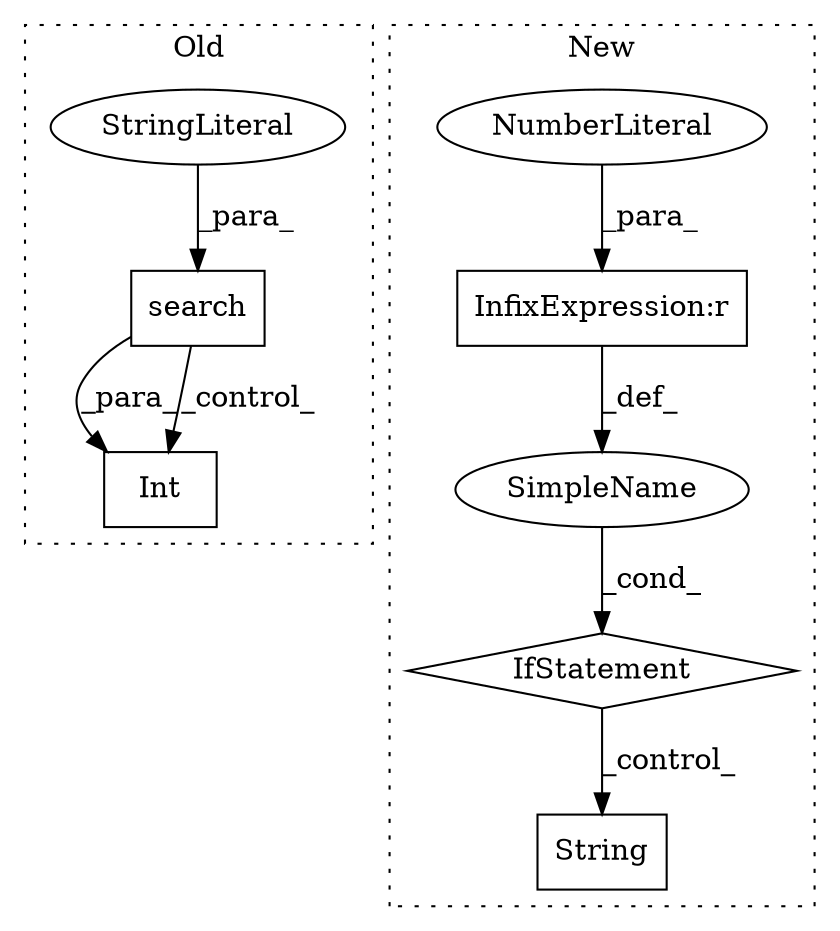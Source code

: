 digraph G {
subgraph cluster0 {
1 [label="search" a="32" s="23503,23541" l="7,1" shape="box"];
3 [label="StringLiteral" a="45" s="23510" l="11" shape="ellipse"];
4 [label="Int" a="32" s="23717,23769" l="4,1" shape="box"];
label = "Old";
style="dotted";
}
subgraph cluster1 {
2 [label="String" a="32" s="23993,24003" l="7,1" shape="box"];
5 [label="IfStatement" a="25" s="23949,23960" l="4,2" shape="diamond"];
6 [label="SimpleName" a="42" s="" l="" shape="ellipse"];
7 [label="InfixExpression:r" a="27" s="23956" l="3" shape="box"];
8 [label="NumberLiteral" a="34" s="23959" l="1" shape="ellipse"];
label = "New";
style="dotted";
}
1 -> 4 [label="_para_"];
1 -> 4 [label="_control_"];
3 -> 1 [label="_para_"];
5 -> 2 [label="_control_"];
6 -> 5 [label="_cond_"];
7 -> 6 [label="_def_"];
8 -> 7 [label="_para_"];
}